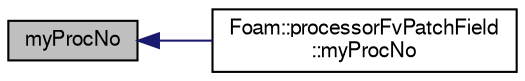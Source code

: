 digraph "myProcNo"
{
  bgcolor="transparent";
  edge [fontname="FreeSans",fontsize="10",labelfontname="FreeSans",labelfontsize="10"];
  node [fontname="FreeSans",fontsize="10",shape=record];
  rankdir="LR";
  Node192 [label="myProcNo",height=0.2,width=0.4,color="black", fillcolor="grey75", style="filled", fontcolor="black"];
  Node192 -> Node193 [dir="back",color="midnightblue",fontsize="10",style="solid",fontname="FreeSans"];
  Node193 [label="Foam::processorFvPatchField\l::myProcNo",height=0.2,width=0.4,color="black",URL="$a22038.html#a6fd91c64da3102cc34122ec5a9c4a400",tooltip="Return processor number. "];
}
